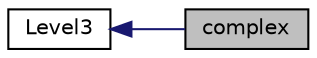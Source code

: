 digraph "complex"
{
  edge [fontname="Helvetica",fontsize="10",labelfontname="Helvetica",labelfontsize="10"];
  node [fontname="Helvetica",fontsize="10",shape=record];
  rankdir=LR;
  Node0 [label="complex",height=0.2,width=0.4,color="black", fillcolor="grey75", style="filled" fontcolor="black"];
  Node1 [label="Level3",height=0.2,width=0.4,color="black", fillcolor="white", style="filled",URL="$group__level3.html"];
  Node1->Node0 [shape=plaintext, color="midnightblue", dir="back", style="solid"];
}
